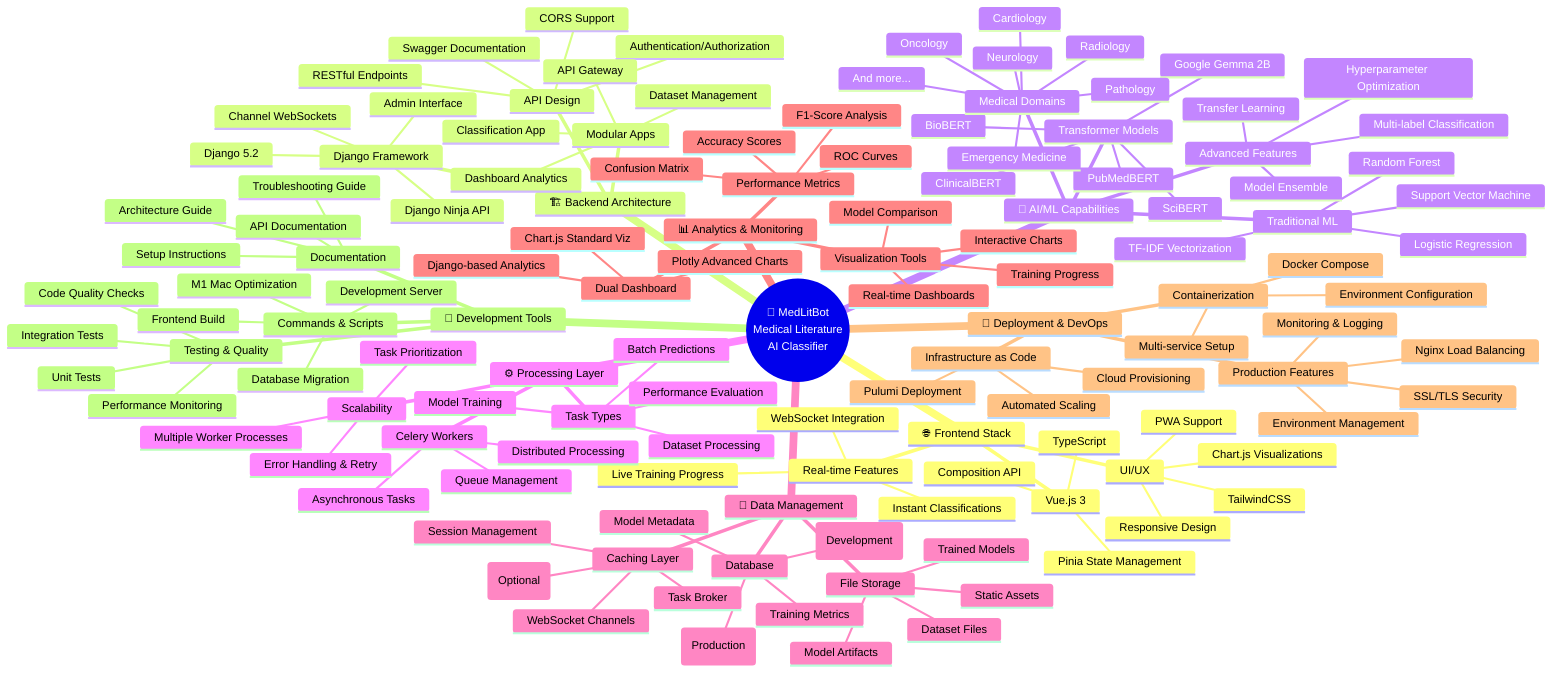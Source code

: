 mindmap
  root((🏥 MedLitBot<br/>Medical Literature<br/>AI Classifier))
    🌐 Frontend Stack
      Vue.js 3
        TypeScript
        Composition API
        Pinia State Management
      UI/UX
        TailwindCSS
        Responsive Design
        PWA Support
        Chart.js Visualizations
      Real-time Features
        WebSocket Integration
        Live Training Progress
        Instant Classifications
    
    🏗️ Backend Architecture
      Django Framework
        Django 5.2
        Django Ninja API
        Admin Interface
        Channel WebSockets
      API Design
        RESTful Endpoints
        Swagger Documentation
        Authentication/Authorization
        CORS Support
      Modular Apps
        Classification App
        Dataset Management
        Dashboard Analytics
        API Gateway
    
    🧠 AI/ML Capabilities
      Transformer Models
        BioBERT
        ClinicalBERT
        SciBERT
        PubMedBERT
        Google Gemma 2B
      Traditional ML
        Support Vector Machine
        Random Forest
        Logistic Regression
        TF-IDF Vectorization
      Advanced Features
        Multi-label Classification
        Hyperparameter Optimization
        Model Ensemble
        Transfer Learning
      Medical Domains
        Cardiology
        Oncology
        Neurology
        Radiology
        Pathology
        Emergency Medicine
        And more...
    
    ⚙️ Processing Layer
      Celery Workers
        Asynchronous Tasks
        Queue Management
        Distributed Processing
      Task Types
        Model Training
        Batch Predictions
        Dataset Processing
        Performance Evaluation
      Scalability
        Multiple Worker Processes
        Task Prioritization
        Error Handling & Retry
    
    💾 Data Management
      Database
        SQLite (Development)
        PostgreSQL (Production)
        Model Metadata
        Training Metrics
      File Storage
        Trained Models
        Dataset Files
        Model Artifacts
        Static Assets
      Caching Layer
        Redis (Optional)
        Session Management
        WebSocket Channels
        Task Broker
    
    📊 Analytics & Monitoring
      Performance Metrics
        Accuracy Scores
        F1-Score Analysis
        Confusion Matrix
        ROC Curves
      Visualization Tools
        Interactive Charts
        Model Comparison
        Training Progress
        Real-time Dashboards
      Dual Dashboard
        Django-based Analytics
        Plotly Advanced Charts
        Chart.js Standard Viz
    
    🚀 Deployment & DevOps
      Containerization
        Docker Compose
        Multi-service Setup
        Environment Configuration
      Infrastructure as Code
        Pulumi Deployment
        Cloud Provisioning
        Automated Scaling
      Production Features
        Nginx Load Balancing
        SSL/TLS Security
        Environment Management
        Monitoring & Logging
    
    🔧 Development Tools
      Commands & Scripts
        M1 Mac Optimization
        Development Server
        Frontend Build
        Database Migration
      Testing & Quality
        Unit Tests
        Integration Tests
        Code Quality Checks
        Performance Monitoring
      Documentation
        Architecture Guide
        API Documentation
        Setup Instructions
        Troubleshooting Guide